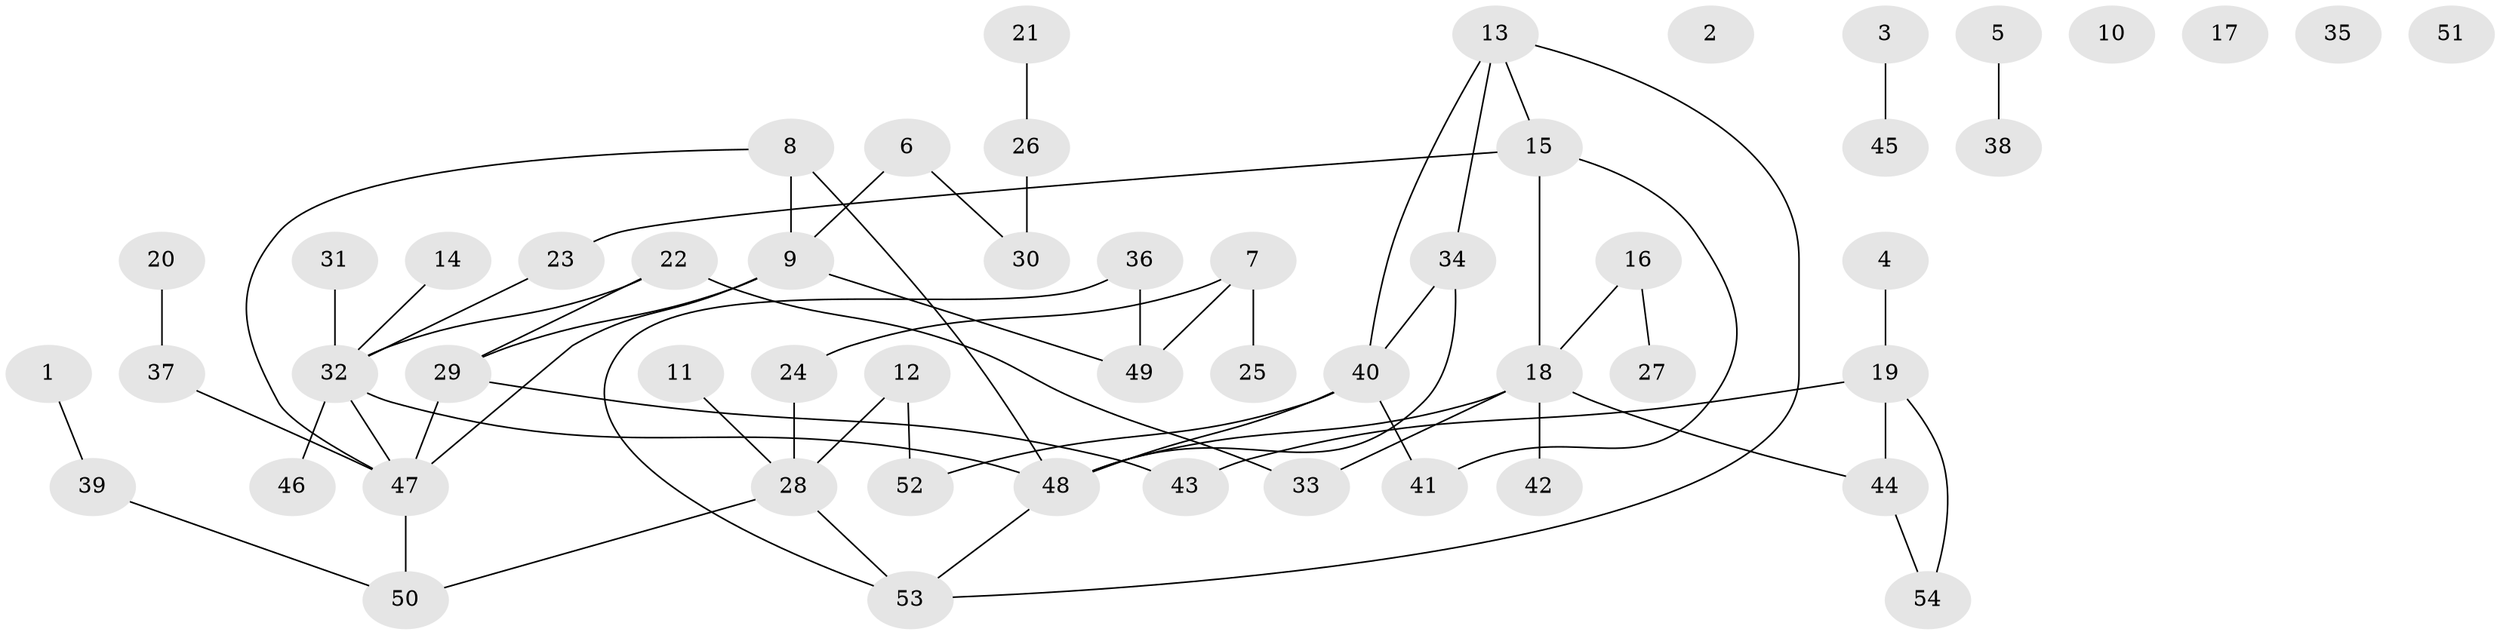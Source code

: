 // coarse degree distribution, {0: 0.1891891891891892, 1: 0.21621621621621623, 2: 0.35135135135135137, 3: 0.08108108108108109, 4: 0.10810810810810811, 10: 0.02702702702702703, 7: 0.02702702702702703}
// Generated by graph-tools (version 1.1) at 2025/43/03/04/25 21:43:47]
// undirected, 54 vertices, 63 edges
graph export_dot {
graph [start="1"]
  node [color=gray90,style=filled];
  1;
  2;
  3;
  4;
  5;
  6;
  7;
  8;
  9;
  10;
  11;
  12;
  13;
  14;
  15;
  16;
  17;
  18;
  19;
  20;
  21;
  22;
  23;
  24;
  25;
  26;
  27;
  28;
  29;
  30;
  31;
  32;
  33;
  34;
  35;
  36;
  37;
  38;
  39;
  40;
  41;
  42;
  43;
  44;
  45;
  46;
  47;
  48;
  49;
  50;
  51;
  52;
  53;
  54;
  1 -- 39;
  3 -- 45;
  4 -- 19;
  5 -- 38;
  6 -- 9;
  6 -- 30;
  7 -- 24;
  7 -- 25;
  7 -- 49;
  8 -- 9;
  8 -- 47;
  8 -- 48;
  9 -- 29;
  9 -- 47;
  9 -- 49;
  11 -- 28;
  12 -- 28;
  12 -- 52;
  13 -- 15;
  13 -- 34;
  13 -- 40;
  13 -- 53;
  14 -- 32;
  15 -- 18;
  15 -- 23;
  15 -- 41;
  16 -- 18;
  16 -- 27;
  18 -- 33;
  18 -- 42;
  18 -- 44;
  18 -- 48;
  19 -- 43;
  19 -- 44;
  19 -- 54;
  20 -- 37;
  21 -- 26;
  22 -- 29;
  22 -- 32;
  22 -- 33;
  23 -- 32;
  24 -- 28;
  26 -- 30;
  28 -- 50;
  28 -- 53;
  29 -- 43;
  29 -- 47;
  31 -- 32;
  32 -- 46;
  32 -- 47;
  32 -- 48;
  34 -- 40;
  34 -- 48;
  36 -- 49;
  36 -- 53;
  37 -- 47;
  39 -- 50;
  40 -- 41;
  40 -- 48;
  40 -- 52;
  44 -- 54;
  47 -- 50;
  48 -- 53;
}
